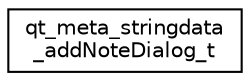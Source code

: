 digraph "Graphical Class Hierarchy"
{
  edge [fontname="Helvetica",fontsize="10",labelfontname="Helvetica",labelfontsize="10"];
  node [fontname="Helvetica",fontsize="10",shape=record];
  rankdir="LR";
  Node0 [label="qt_meta_stringdata\l_addNoteDialog_t",height=0.2,width=0.4,color="black", fillcolor="white", style="filled",URL="$structqt__meta__stringdata__addNoteDialog__t.html"];
}
